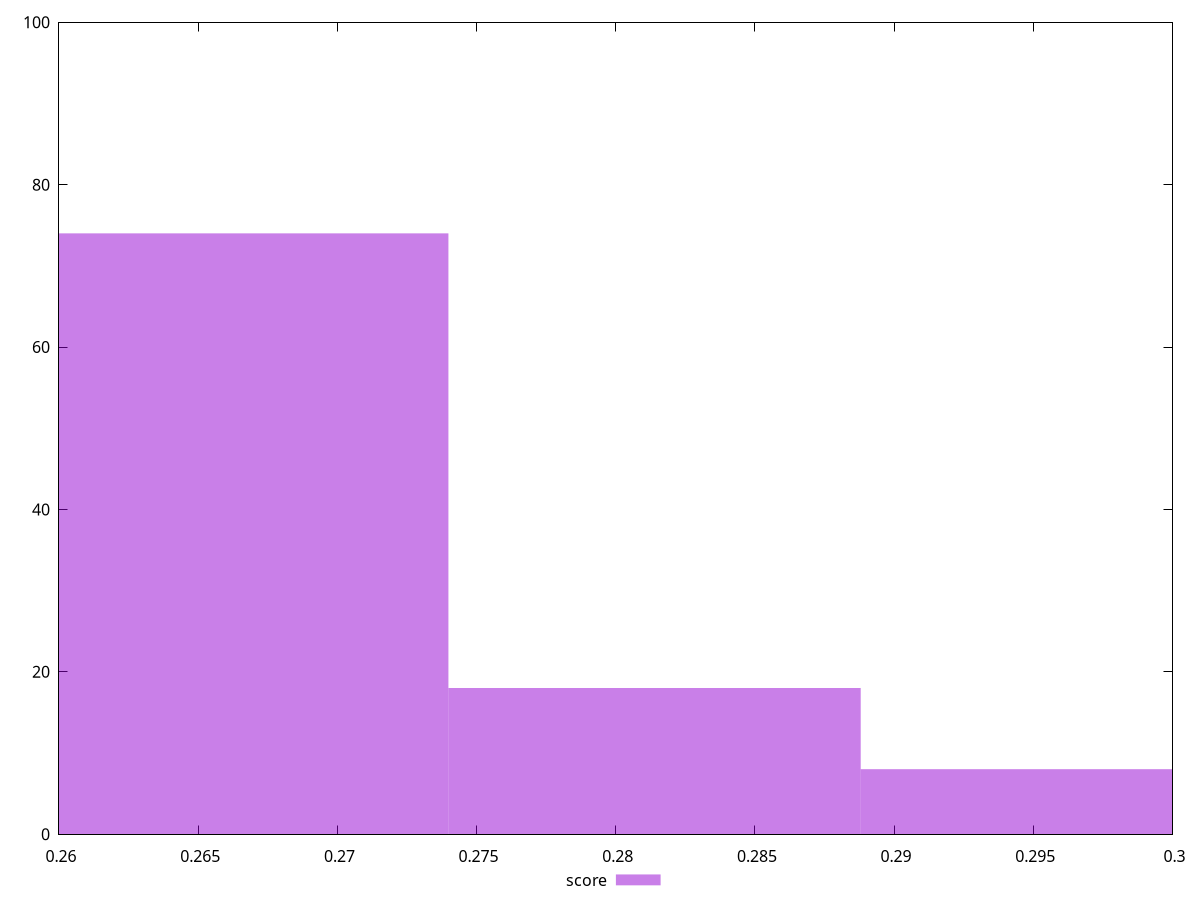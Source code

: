 reset

$score <<EOF
0.28139407304359626 18
0.26658385867288065 74
0.2962042874143118 8
EOF

set key outside below
set boxwidth 0.014810214370715592
set xrange [0.26:0.3]
set yrange [0:100]
set trange [0:100]
set style fill transparent solid 0.5 noborder
set terminal svg size 640, 490 enhanced background rgb 'white'
set output "report_00026_2021-02-22T21:38:55.199Z/uses-text-compression/samples/pages+cached+noadtech/score/histogram.svg"

plot $score title "score" with boxes

reset

